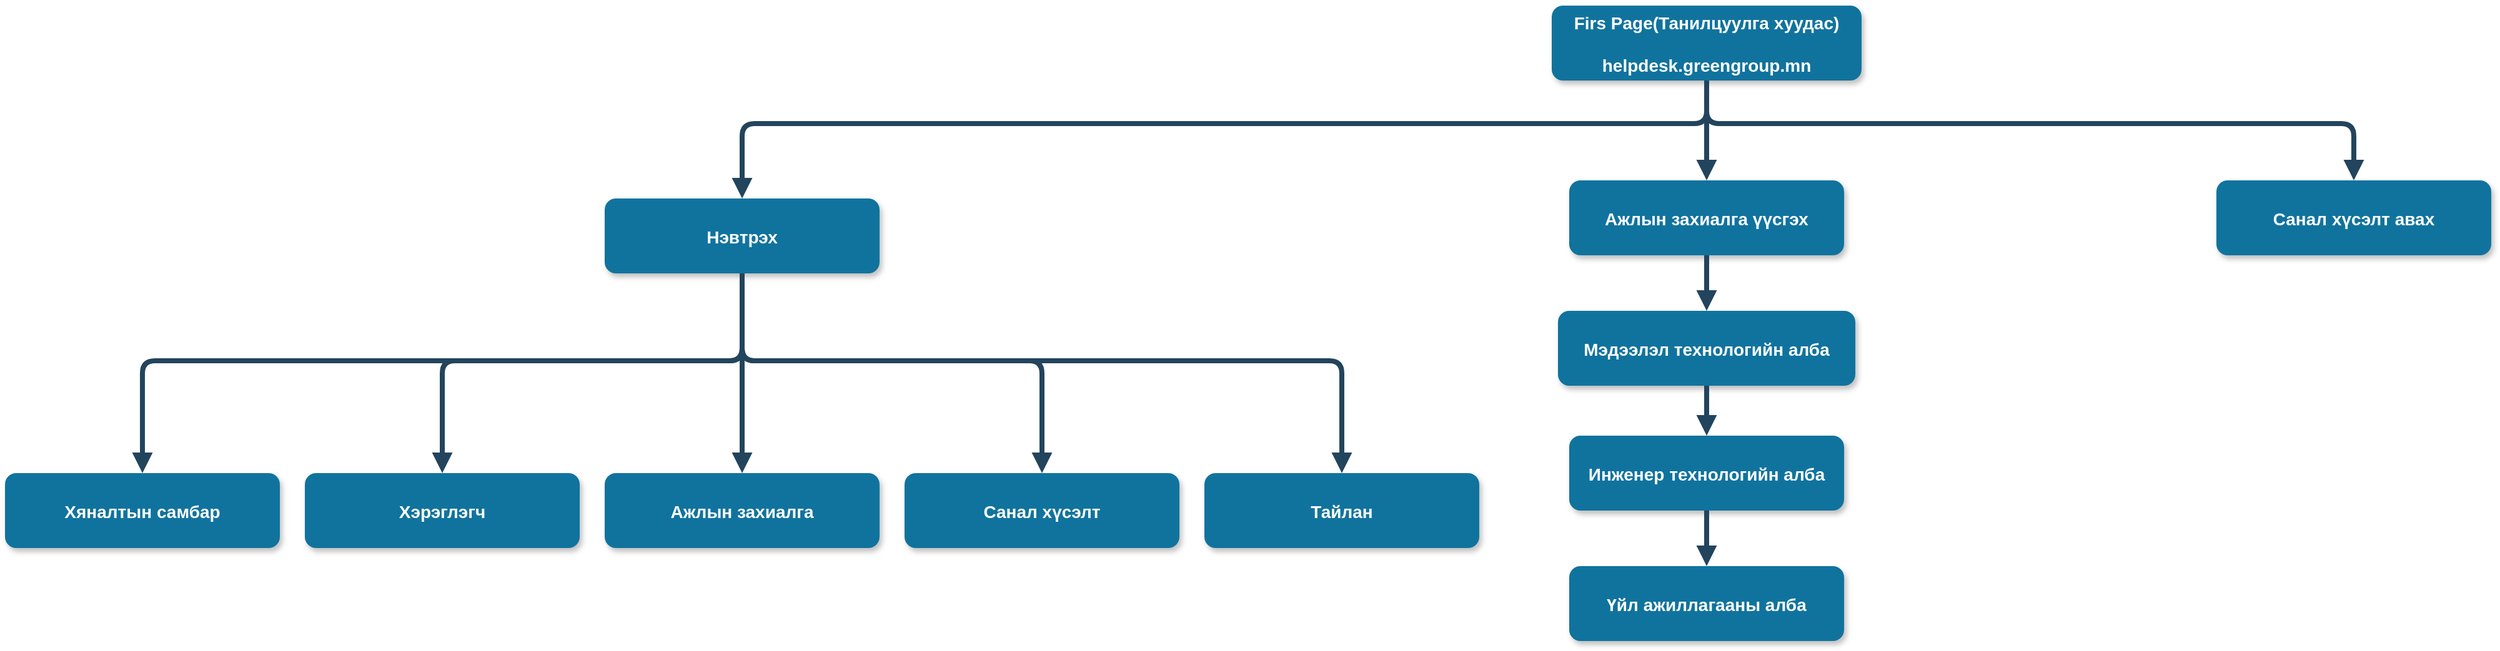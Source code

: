 <mxfile version="26.0.16">
  <diagram name="Page-1" id="97916047-d0de-89f5-080d-49f4d83e522f">
    <mxGraphModel dx="4621.5" dy="1544" grid="1" gridSize="10" guides="1" tooltips="1" connect="1" arrows="1" fold="1" page="1" pageScale="1.5" pageWidth="1169" pageHeight="827" background="none" math="0" shadow="0">
      <root>
        <mxCell id="0" />
        <mxCell id="1" parent="0" />
        <mxCell id="2" value="Firs Page(Танилцуулга хуудас)&#xa;&#xa;helpdesk.greengroup.mn" style="rounded=1;fillColor=#10739E;strokeColor=none;shadow=1;gradientColor=none;fontStyle=1;fontColor=#FFFFFF;fontSize=14;" parent="1" vertex="1">
          <mxGeometry x="648" y="205.5" width="248" height="60" as="geometry" />
        </mxCell>
        <mxCell id="3" value="Нэвтрэх" style="rounded=1;fillColor=#10739E;strokeColor=none;shadow=1;gradientColor=none;fontStyle=1;fontColor=#FFFFFF;fontSize=14;" parent="1" vertex="1">
          <mxGeometry x="-110" y="360" width="220" height="60" as="geometry" />
        </mxCell>
        <mxCell id="29" value="" style="edgeStyle=elbowEdgeStyle;elbow=vertical;strokeWidth=4;endArrow=block;endFill=1;fontStyle=1;strokeColor=#23445D;exitX=0.5;exitY=1;exitDx=0;exitDy=0;" parent="1" source="2" target="3" edge="1">
          <mxGeometry x="22" y="165.5" width="100" height="100" as="geometry">
            <mxPoint x="772" y="305" as="sourcePoint" />
            <mxPoint x="122" y="165.5" as="targetPoint" />
            <Array as="points">
              <mxPoint x="380" y="300" />
            </Array>
          </mxGeometry>
        </mxCell>
        <mxCell id="30" value="" style="edgeStyle=elbowEdgeStyle;elbow=vertical;strokeWidth=4;endArrow=block;endFill=1;fontStyle=1;strokeColor=#23445D;entryX=0.5;entryY=0;entryDx=0;entryDy=0;" parent="1" source="3" target="xNEN1QS7vAu5VIxoNX_R-72" edge="1">
          <mxGeometry x="22" y="165.5" width="100" height="100" as="geometry">
            <mxPoint x="22" y="265.5" as="sourcePoint" />
            <mxPoint x="480" y="510" as="targetPoint" />
            <Array as="points">
              <mxPoint x="240" y="490" />
            </Array>
          </mxGeometry>
        </mxCell>
        <mxCell id="xNEN1QS7vAu5VIxoNX_R-57" value="Ажлын захиалга үүсгэх" style="rounded=1;fillColor=#10739E;strokeColor=none;shadow=1;gradientColor=none;fontStyle=1;fontColor=#FFFFFF;fontSize=14;" vertex="1" parent="1">
          <mxGeometry x="662" y="345.5" width="220" height="60" as="geometry" />
        </mxCell>
        <mxCell id="xNEN1QS7vAu5VIxoNX_R-58" value="Санал хүсэлт авах" style="rounded=1;fillColor=#10739E;strokeColor=none;shadow=1;gradientColor=none;fontStyle=1;fontColor=#FFFFFF;fontSize=14;" vertex="1" parent="1">
          <mxGeometry x="1180" y="345.5" width="220" height="60" as="geometry" />
        </mxCell>
        <mxCell id="xNEN1QS7vAu5VIxoNX_R-61" value="" style="edgeStyle=elbowEdgeStyle;elbow=vertical;strokeWidth=4;endArrow=block;endFill=1;fontStyle=1;strokeColor=#23445D;exitX=0.5;exitY=1;exitDx=0;exitDy=0;entryX=0.5;entryY=0;entryDx=0;entryDy=0;" edge="1" parent="1" target="xNEN1QS7vAu5VIxoNX_R-57">
          <mxGeometry x="22" y="165.5" width="100" height="100" as="geometry">
            <mxPoint x="772" y="265.5" as="sourcePoint" />
            <mxPoint x="550" y="345.5" as="targetPoint" />
          </mxGeometry>
        </mxCell>
        <mxCell id="xNEN1QS7vAu5VIxoNX_R-62" value="" style="edgeStyle=elbowEdgeStyle;elbow=vertical;strokeWidth=4;endArrow=block;endFill=1;fontStyle=1;strokeColor=#23445D;entryX=0.5;entryY=0;entryDx=0;entryDy=0;exitX=0.5;exitY=1;exitDx=0;exitDy=0;" edge="1" parent="1" source="2" target="xNEN1QS7vAu5VIxoNX_R-58">
          <mxGeometry x="22" y="165.5" width="100" height="100" as="geometry">
            <mxPoint x="770" y="265.5" as="sourcePoint" />
            <mxPoint x="560" y="371.5" as="targetPoint" />
            <Array as="points">
              <mxPoint x="1030" y="300" />
            </Array>
          </mxGeometry>
        </mxCell>
        <mxCell id="xNEN1QS7vAu5VIxoNX_R-63" value="Мэдээлэл технологийн алба" style="rounded=1;fillColor=#10739E;strokeColor=none;shadow=1;gradientColor=none;fontStyle=1;fontColor=#FFFFFF;fontSize=14;" vertex="1" parent="1">
          <mxGeometry x="653" y="450" width="238" height="60" as="geometry" />
        </mxCell>
        <mxCell id="xNEN1QS7vAu5VIxoNX_R-64" value="Хяналтын самбар" style="rounded=1;fillColor=#10739E;strokeColor=none;shadow=1;gradientColor=none;fontStyle=1;fontColor=#FFFFFF;fontSize=14;" vertex="1" parent="1">
          <mxGeometry x="-590" y="580" width="220" height="60" as="geometry" />
        </mxCell>
        <mxCell id="xNEN1QS7vAu5VIxoNX_R-65" value="Хэрэглэгч" style="rounded=1;fillColor=#10739E;strokeColor=none;shadow=1;gradientColor=none;fontStyle=1;fontColor=#FFFFFF;fontSize=14;" vertex="1" parent="1">
          <mxGeometry x="-350" y="580" width="220" height="60" as="geometry" />
        </mxCell>
        <mxCell id="xNEN1QS7vAu5VIxoNX_R-66" value="" style="edgeStyle=elbowEdgeStyle;elbow=vertical;strokeWidth=4;endArrow=block;endFill=1;fontStyle=1;strokeColor=#23445D;exitX=0.5;exitY=1;exitDx=0;exitDy=0;entryX=0.5;entryY=0;entryDx=0;entryDy=0;" edge="1" parent="1" source="xNEN1QS7vAu5VIxoNX_R-57" target="xNEN1QS7vAu5VIxoNX_R-63">
          <mxGeometry x="22" y="165.5" width="100" height="100" as="geometry">
            <mxPoint x="770" y="410" as="sourcePoint" />
            <mxPoint x="770" y="480" as="targetPoint" />
          </mxGeometry>
        </mxCell>
        <mxCell id="xNEN1QS7vAu5VIxoNX_R-67" value="Инженер технологийн алба" style="rounded=1;fillColor=#10739E;strokeColor=none;shadow=1;gradientColor=none;fontStyle=1;fontColor=#FFFFFF;fontSize=14;" vertex="1" parent="1">
          <mxGeometry x="662" y="550" width="220" height="60" as="geometry" />
        </mxCell>
        <mxCell id="xNEN1QS7vAu5VIxoNX_R-68" value="Үйл ажиллагааны алба" style="rounded=1;fillColor=#10739E;strokeColor=none;shadow=1;gradientColor=none;fontStyle=1;fontColor=#FFFFFF;fontSize=14;" vertex="1" parent="1">
          <mxGeometry x="662" y="654.5" width="220" height="60" as="geometry" />
        </mxCell>
        <mxCell id="xNEN1QS7vAu5VIxoNX_R-69" value="" style="edgeStyle=elbowEdgeStyle;elbow=vertical;strokeWidth=4;endArrow=block;endFill=1;fontStyle=1;strokeColor=#23445D;exitX=0.5;exitY=1;exitDx=0;exitDy=0;entryX=0.5;entryY=0;entryDx=0;entryDy=0;" edge="1" parent="1" source="xNEN1QS7vAu5VIxoNX_R-67" target="xNEN1QS7vAu5VIxoNX_R-68">
          <mxGeometry x="22" y="165.5" width="100" height="100" as="geometry">
            <mxPoint x="770" y="614.5" as="sourcePoint" />
            <mxPoint x="770" y="684.5" as="targetPoint" />
          </mxGeometry>
        </mxCell>
        <mxCell id="xNEN1QS7vAu5VIxoNX_R-70" value="" style="edgeStyle=elbowEdgeStyle;elbow=vertical;strokeWidth=4;endArrow=block;endFill=1;fontStyle=1;strokeColor=#23445D;entryX=0.5;entryY=0;entryDx=0;entryDy=0;exitX=0.5;exitY=1;exitDx=0;exitDy=0;" edge="1" parent="1" source="xNEN1QS7vAu5VIxoNX_R-63" target="xNEN1QS7vAu5VIxoNX_R-67">
          <mxGeometry x="22" y="165.5" width="100" height="100" as="geometry">
            <mxPoint x="790" y="620" as="sourcePoint" />
            <mxPoint x="782" y="665" as="targetPoint" />
          </mxGeometry>
        </mxCell>
        <mxCell id="xNEN1QS7vAu5VIxoNX_R-71" value="Ажлын захиалга" style="rounded=1;fillColor=#10739E;strokeColor=none;shadow=1;gradientColor=none;fontStyle=1;fontColor=#FFFFFF;fontSize=14;" vertex="1" parent="1">
          <mxGeometry x="-110" y="580" width="220" height="60" as="geometry" />
        </mxCell>
        <mxCell id="xNEN1QS7vAu5VIxoNX_R-72" value="Санал хүсэлт" style="rounded=1;fillColor=#10739E;strokeColor=none;shadow=1;gradientColor=none;fontStyle=1;fontColor=#FFFFFF;fontSize=14;" vertex="1" parent="1">
          <mxGeometry x="130" y="580" width="220" height="60" as="geometry" />
        </mxCell>
        <mxCell id="xNEN1QS7vAu5VIxoNX_R-73" value="" style="edgeStyle=elbowEdgeStyle;elbow=vertical;strokeWidth=4;endArrow=block;endFill=1;fontStyle=1;strokeColor=#23445D;entryX=0.5;entryY=0;entryDx=0;entryDy=0;exitX=0.5;exitY=1;exitDx=0;exitDy=0;" edge="1" parent="1" source="3" target="xNEN1QS7vAu5VIxoNX_R-71">
          <mxGeometry x="22" y="165.5" width="100" height="100" as="geometry">
            <mxPoint x="10" y="430" as="sourcePoint" />
            <mxPoint x="350" y="580" as="targetPoint" />
            <Array as="points">
              <mxPoint x="10" y="490" />
            </Array>
          </mxGeometry>
        </mxCell>
        <mxCell id="xNEN1QS7vAu5VIxoNX_R-74" value="" style="edgeStyle=elbowEdgeStyle;elbow=vertical;strokeWidth=4;endArrow=block;endFill=1;fontStyle=1;strokeColor=#23445D;entryX=0.5;entryY=0;entryDx=0;entryDy=0;exitX=0.5;exitY=1;exitDx=0;exitDy=0;" edge="1" parent="1" source="3" target="xNEN1QS7vAu5VIxoNX_R-65">
          <mxGeometry x="22" y="165.5" width="100" height="100" as="geometry">
            <mxPoint y="420" as="sourcePoint" />
            <mxPoint x="360" y="590" as="targetPoint" />
            <Array as="points">
              <mxPoint x="-100" y="490" />
            </Array>
          </mxGeometry>
        </mxCell>
        <mxCell id="xNEN1QS7vAu5VIxoNX_R-75" value="" style="edgeStyle=elbowEdgeStyle;elbow=vertical;strokeWidth=4;endArrow=block;endFill=1;fontStyle=1;strokeColor=#23445D;entryX=0.5;entryY=0;entryDx=0;entryDy=0;exitX=0.5;exitY=1;exitDx=0;exitDy=0;" edge="1" parent="1" source="3" target="xNEN1QS7vAu5VIxoNX_R-64">
          <mxGeometry x="22" y="165.5" width="100" height="100" as="geometry">
            <mxPoint x="30" y="450" as="sourcePoint" />
            <mxPoint x="370" y="600" as="targetPoint" />
            <Array as="points">
              <mxPoint x="-280" y="490" />
            </Array>
          </mxGeometry>
        </mxCell>
        <mxCell id="xNEN1QS7vAu5VIxoNX_R-76" value="" style="edgeStyle=elbowEdgeStyle;elbow=vertical;strokeWidth=4;endArrow=block;endFill=1;fontStyle=1;strokeColor=#23445D;entryX=0.5;entryY=0;entryDx=0;entryDy=0;exitX=0.5;exitY=1;exitDx=0;exitDy=0;" edge="1" parent="1" target="xNEN1QS7vAu5VIxoNX_R-77" source="3">
          <mxGeometry x="22" y="165.5" width="100" height="100" as="geometry">
            <mxPoint x="240" y="420" as="sourcePoint" />
            <mxPoint x="720" y="510" as="targetPoint" />
            <Array as="points">
              <mxPoint x="480" y="490" />
            </Array>
          </mxGeometry>
        </mxCell>
        <mxCell id="xNEN1QS7vAu5VIxoNX_R-77" value="Тайлан" style="rounded=1;fillColor=#10739E;strokeColor=none;shadow=1;gradientColor=none;fontStyle=1;fontColor=#FFFFFF;fontSize=14;" vertex="1" parent="1">
          <mxGeometry x="370" y="580" width="220" height="60" as="geometry" />
        </mxCell>
      </root>
    </mxGraphModel>
  </diagram>
</mxfile>
